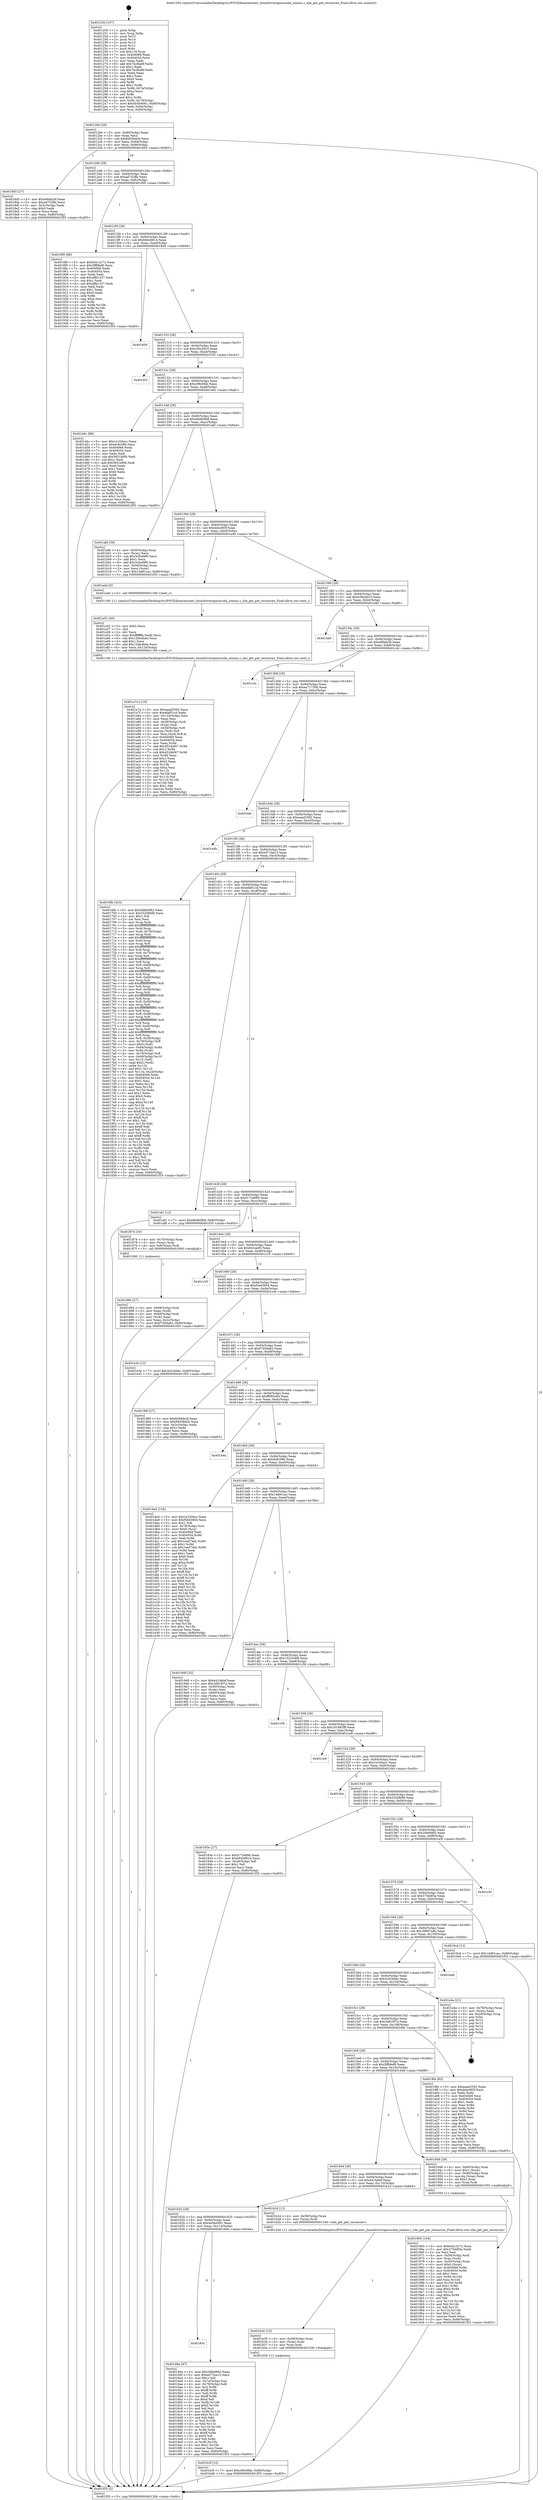 digraph "0x401250" {
  label = "0x401250 (/mnt/c/Users/mathe/Desktop/tcc/POCII/binaries/extr_linuxdriverspariscsba_iommu.c_sba_get_pat_resources_Final-ollvm.out::main(0))"
  labelloc = "t"
  node[shape=record]

  Entry [label="",width=0.3,height=0.3,shape=circle,fillcolor=black,style=filled]
  "0x4012bb" [label="{
     0x4012bb [29]\l
     | [instrs]\l
     &nbsp;&nbsp;0x4012bb \<+3\>: mov -0x80(%rbp),%eax\l
     &nbsp;&nbsp;0x4012be \<+2\>: mov %eax,%ecx\l
     &nbsp;&nbsp;0x4012c0 \<+6\>: sub $0x9d50bdc6,%ecx\l
     &nbsp;&nbsp;0x4012c6 \<+6\>: mov %eax,-0x94(%rbp)\l
     &nbsp;&nbsp;0x4012cc \<+6\>: mov %ecx,-0x98(%rbp)\l
     &nbsp;&nbsp;0x4012d2 \<+6\>: je 00000000004018d5 \<main+0x685\>\l
  }"]
  "0x4018d5" [label="{
     0x4018d5 [27]\l
     | [instrs]\l
     &nbsp;&nbsp;0x4018d5 \<+5\>: mov $0xe9fafa39,%eax\l
     &nbsp;&nbsp;0x4018da \<+5\>: mov $0xad752ffa,%ecx\l
     &nbsp;&nbsp;0x4018df \<+3\>: mov -0x2c(%rbp),%edx\l
     &nbsp;&nbsp;0x4018e2 \<+3\>: cmp $0x0,%edx\l
     &nbsp;&nbsp;0x4018e5 \<+3\>: cmove %ecx,%eax\l
     &nbsp;&nbsp;0x4018e8 \<+3\>: mov %eax,-0x80(%rbp)\l
     &nbsp;&nbsp;0x4018eb \<+5\>: jmp 0000000000401f55 \<main+0xd05\>\l
  }"]
  "0x4012d8" [label="{
     0x4012d8 [28]\l
     | [instrs]\l
     &nbsp;&nbsp;0x4012d8 \<+5\>: jmp 00000000004012dd \<main+0x8d\>\l
     &nbsp;&nbsp;0x4012dd \<+6\>: mov -0x94(%rbp),%eax\l
     &nbsp;&nbsp;0x4012e3 \<+5\>: sub $0xad752ffa,%eax\l
     &nbsp;&nbsp;0x4012e8 \<+6\>: mov %eax,-0x9c(%rbp)\l
     &nbsp;&nbsp;0x4012ee \<+6\>: je 00000000004018f0 \<main+0x6a0\>\l
  }"]
  Exit [label="",width=0.3,height=0.3,shape=circle,fillcolor=black,style=filled,peripheries=2]
  "0x4018f0" [label="{
     0x4018f0 [88]\l
     | [instrs]\l
     &nbsp;&nbsp;0x4018f0 \<+5\>: mov $0x6cb12c72,%eax\l
     &nbsp;&nbsp;0x4018f5 \<+5\>: mov $0x3ff88ef6,%ecx\l
     &nbsp;&nbsp;0x4018fa \<+7\>: mov 0x404068,%edx\l
     &nbsp;&nbsp;0x401901 \<+7\>: mov 0x404054,%esi\l
     &nbsp;&nbsp;0x401908 \<+2\>: mov %edx,%edi\l
     &nbsp;&nbsp;0x40190a \<+6\>: add $0x4ffd1337,%edi\l
     &nbsp;&nbsp;0x401910 \<+3\>: sub $0x1,%edi\l
     &nbsp;&nbsp;0x401913 \<+6\>: sub $0x4ffd1337,%edi\l
     &nbsp;&nbsp;0x401919 \<+3\>: imul %edi,%edx\l
     &nbsp;&nbsp;0x40191c \<+3\>: and $0x1,%edx\l
     &nbsp;&nbsp;0x40191f \<+3\>: cmp $0x0,%edx\l
     &nbsp;&nbsp;0x401922 \<+4\>: sete %r8b\l
     &nbsp;&nbsp;0x401926 \<+3\>: cmp $0xa,%esi\l
     &nbsp;&nbsp;0x401929 \<+4\>: setl %r9b\l
     &nbsp;&nbsp;0x40192d \<+3\>: mov %r8b,%r10b\l
     &nbsp;&nbsp;0x401930 \<+3\>: and %r9b,%r10b\l
     &nbsp;&nbsp;0x401933 \<+3\>: xor %r9b,%r8b\l
     &nbsp;&nbsp;0x401936 \<+3\>: or %r8b,%r10b\l
     &nbsp;&nbsp;0x401939 \<+4\>: test $0x1,%r10b\l
     &nbsp;&nbsp;0x40193d \<+3\>: cmovne %ecx,%eax\l
     &nbsp;&nbsp;0x401940 \<+3\>: mov %eax,-0x80(%rbp)\l
     &nbsp;&nbsp;0x401943 \<+5\>: jmp 0000000000401f55 \<main+0xd05\>\l
  }"]
  "0x4012f4" [label="{
     0x4012f4 [28]\l
     | [instrs]\l
     &nbsp;&nbsp;0x4012f4 \<+5\>: jmp 00000000004012f9 \<main+0xa9\>\l
     &nbsp;&nbsp;0x4012f9 \<+6\>: mov -0x94(%rbp),%eax\l
     &nbsp;&nbsp;0x4012ff \<+5\>: sub $0xb64c6814,%eax\l
     &nbsp;&nbsp;0x401304 \<+6\>: mov %eax,-0xa0(%rbp)\l
     &nbsp;&nbsp;0x40130a \<+6\>: je 0000000000401859 \<main+0x609\>\l
  }"]
  "0x401b3f" [label="{
     0x401b3f [12]\l
     | [instrs]\l
     &nbsp;&nbsp;0x401b3f \<+7\>: movl $0xc99c6fde,-0x80(%rbp)\l
     &nbsp;&nbsp;0x401b46 \<+5\>: jmp 0000000000401f55 \<main+0xd05\>\l
  }"]
  "0x401859" [label="{
     0x401859\l
  }", style=dashed]
  "0x401310" [label="{
     0x401310 [28]\l
     | [instrs]\l
     &nbsp;&nbsp;0x401310 \<+5\>: jmp 0000000000401315 \<main+0xc5\>\l
     &nbsp;&nbsp;0x401315 \<+6\>: mov -0x94(%rbp),%eax\l
     &nbsp;&nbsp;0x40131b \<+5\>: sub $0xc5bc20c3,%eax\l
     &nbsp;&nbsp;0x401320 \<+6\>: mov %eax,-0xa4(%rbp)\l
     &nbsp;&nbsp;0x401326 \<+6\>: je 0000000000401f33 \<main+0xce3\>\l
  }"]
  "0x401b30" [label="{
     0x401b30 [15]\l
     | [instrs]\l
     &nbsp;&nbsp;0x401b30 \<+4\>: mov -0x58(%rbp),%rax\l
     &nbsp;&nbsp;0x401b34 \<+3\>: mov (%rax),%rax\l
     &nbsp;&nbsp;0x401b37 \<+3\>: mov %rax,%rdi\l
     &nbsp;&nbsp;0x401b3a \<+5\>: call 0000000000401030 \<free@plt\>\l
     | [calls]\l
     &nbsp;&nbsp;0x401030 \{1\} (unknown)\l
  }"]
  "0x401f33" [label="{
     0x401f33\l
  }", style=dashed]
  "0x40132c" [label="{
     0x40132c [28]\l
     | [instrs]\l
     &nbsp;&nbsp;0x40132c \<+5\>: jmp 0000000000401331 \<main+0xe1\>\l
     &nbsp;&nbsp;0x401331 \<+6\>: mov -0x94(%rbp),%eax\l
     &nbsp;&nbsp;0x401337 \<+5\>: sub $0xc99c6fde,%eax\l
     &nbsp;&nbsp;0x40133c \<+6\>: mov %eax,-0xa8(%rbp)\l
     &nbsp;&nbsp;0x401342 \<+6\>: je 0000000000401d4c \<main+0xafc\>\l
  }"]
  "0x401a7a" [label="{
     0x401a7a [119]\l
     | [instrs]\l
     &nbsp;&nbsp;0x401a7a \<+5\>: mov $0xeaad2592,%ecx\l
     &nbsp;&nbsp;0x401a7f \<+5\>: mov $0xefaf51cd,%edx\l
     &nbsp;&nbsp;0x401a84 \<+6\>: mov -0x124(%rbp),%esi\l
     &nbsp;&nbsp;0x401a8a \<+3\>: imul %eax,%esi\l
     &nbsp;&nbsp;0x401a8d \<+4\>: mov -0x58(%rbp),%rdi\l
     &nbsp;&nbsp;0x401a91 \<+3\>: mov (%rdi),%rdi\l
     &nbsp;&nbsp;0x401a94 \<+4\>: mov -0x50(%rbp),%r8\l
     &nbsp;&nbsp;0x401a98 \<+3\>: movslq (%r8),%r8\l
     &nbsp;&nbsp;0x401a9b \<+4\>: mov %esi,(%rdi,%r8,4)\l
     &nbsp;&nbsp;0x401a9f \<+7\>: mov 0x404068,%eax\l
     &nbsp;&nbsp;0x401aa6 \<+7\>: mov 0x404054,%esi\l
     &nbsp;&nbsp;0x401aad \<+3\>: mov %eax,%r9d\l
     &nbsp;&nbsp;0x401ab0 \<+7\>: add $0x4524bf47,%r9d\l
     &nbsp;&nbsp;0x401ab7 \<+4\>: sub $0x1,%r9d\l
     &nbsp;&nbsp;0x401abb \<+7\>: sub $0x4524bf47,%r9d\l
     &nbsp;&nbsp;0x401ac2 \<+4\>: imul %r9d,%eax\l
     &nbsp;&nbsp;0x401ac6 \<+3\>: and $0x1,%eax\l
     &nbsp;&nbsp;0x401ac9 \<+3\>: cmp $0x0,%eax\l
     &nbsp;&nbsp;0x401acc \<+4\>: sete %r10b\l
     &nbsp;&nbsp;0x401ad0 \<+3\>: cmp $0xa,%esi\l
     &nbsp;&nbsp;0x401ad3 \<+4\>: setl %r11b\l
     &nbsp;&nbsp;0x401ad7 \<+3\>: mov %r10b,%bl\l
     &nbsp;&nbsp;0x401ada \<+3\>: and %r11b,%bl\l
     &nbsp;&nbsp;0x401add \<+3\>: xor %r11b,%r10b\l
     &nbsp;&nbsp;0x401ae0 \<+3\>: or %r10b,%bl\l
     &nbsp;&nbsp;0x401ae3 \<+3\>: test $0x1,%bl\l
     &nbsp;&nbsp;0x401ae6 \<+3\>: cmovne %edx,%ecx\l
     &nbsp;&nbsp;0x401ae9 \<+3\>: mov %ecx,-0x80(%rbp)\l
     &nbsp;&nbsp;0x401aec \<+5\>: jmp 0000000000401f55 \<main+0xd05\>\l
  }"]
  "0x401d4c" [label="{
     0x401d4c [88]\l
     | [instrs]\l
     &nbsp;&nbsp;0x401d4c \<+5\>: mov $0x1e1b5ecc,%eax\l
     &nbsp;&nbsp;0x401d51 \<+5\>: mov $0xdc8c08b,%ecx\l
     &nbsp;&nbsp;0x401d56 \<+7\>: mov 0x404068,%edx\l
     &nbsp;&nbsp;0x401d5d \<+7\>: mov 0x404054,%esi\l
     &nbsp;&nbsp;0x401d64 \<+2\>: mov %edx,%edi\l
     &nbsp;&nbsp;0x401d66 \<+6\>: sub $0x5651bf06,%edi\l
     &nbsp;&nbsp;0x401d6c \<+3\>: sub $0x1,%edi\l
     &nbsp;&nbsp;0x401d6f \<+6\>: add $0x5651bf06,%edi\l
     &nbsp;&nbsp;0x401d75 \<+3\>: imul %edi,%edx\l
     &nbsp;&nbsp;0x401d78 \<+3\>: and $0x1,%edx\l
     &nbsp;&nbsp;0x401d7b \<+3\>: cmp $0x0,%edx\l
     &nbsp;&nbsp;0x401d7e \<+4\>: sete %r8b\l
     &nbsp;&nbsp;0x401d82 \<+3\>: cmp $0xa,%esi\l
     &nbsp;&nbsp;0x401d85 \<+4\>: setl %r9b\l
     &nbsp;&nbsp;0x401d89 \<+3\>: mov %r8b,%r10b\l
     &nbsp;&nbsp;0x401d8c \<+3\>: and %r9b,%r10b\l
     &nbsp;&nbsp;0x401d8f \<+3\>: xor %r9b,%r8b\l
     &nbsp;&nbsp;0x401d92 \<+3\>: or %r8b,%r10b\l
     &nbsp;&nbsp;0x401d95 \<+4\>: test $0x1,%r10b\l
     &nbsp;&nbsp;0x401d99 \<+3\>: cmovne %ecx,%eax\l
     &nbsp;&nbsp;0x401d9c \<+3\>: mov %eax,-0x80(%rbp)\l
     &nbsp;&nbsp;0x401d9f \<+5\>: jmp 0000000000401f55 \<main+0xd05\>\l
  }"]
  "0x401348" [label="{
     0x401348 [28]\l
     | [instrs]\l
     &nbsp;&nbsp;0x401348 \<+5\>: jmp 000000000040134d \<main+0xfd\>\l
     &nbsp;&nbsp;0x40134d \<+6\>: mov -0x94(%rbp),%eax\l
     &nbsp;&nbsp;0x401353 \<+5\>: sub $0xdbd60fb8,%eax\l
     &nbsp;&nbsp;0x401358 \<+6\>: mov %eax,-0xac(%rbp)\l
     &nbsp;&nbsp;0x40135e \<+6\>: je 0000000000401afd \<main+0x8ad\>\l
  }"]
  "0x401a52" [label="{
     0x401a52 [40]\l
     | [instrs]\l
     &nbsp;&nbsp;0x401a52 \<+5\>: mov $0x2,%ecx\l
     &nbsp;&nbsp;0x401a57 \<+1\>: cltd\l
     &nbsp;&nbsp;0x401a58 \<+2\>: idiv %ecx\l
     &nbsp;&nbsp;0x401a5a \<+6\>: imul $0xfffffffe,%edx,%ecx\l
     &nbsp;&nbsp;0x401a60 \<+6\>: sub $0x12bb4bde,%ecx\l
     &nbsp;&nbsp;0x401a66 \<+3\>: add $0x1,%ecx\l
     &nbsp;&nbsp;0x401a69 \<+6\>: add $0x12bb4bde,%ecx\l
     &nbsp;&nbsp;0x401a6f \<+6\>: mov %ecx,-0x124(%rbp)\l
     &nbsp;&nbsp;0x401a75 \<+5\>: call 0000000000401160 \<next_i\>\l
     | [calls]\l
     &nbsp;&nbsp;0x401160 \{1\} (/mnt/c/Users/mathe/Desktop/tcc/POCII/binaries/extr_linuxdriverspariscsba_iommu.c_sba_get_pat_resources_Final-ollvm.out::next_i)\l
  }"]
  "0x401afd" [label="{
     0x401afd [39]\l
     | [instrs]\l
     &nbsp;&nbsp;0x401afd \<+4\>: mov -0x50(%rbp),%rax\l
     &nbsp;&nbsp;0x401b01 \<+2\>: mov (%rax),%ecx\l
     &nbsp;&nbsp;0x401b03 \<+6\>: sub $0x3c9cd9f0,%ecx\l
     &nbsp;&nbsp;0x401b09 \<+3\>: add $0x1,%ecx\l
     &nbsp;&nbsp;0x401b0c \<+6\>: add $0x3c9cd9f0,%ecx\l
     &nbsp;&nbsp;0x401b12 \<+4\>: mov -0x50(%rbp),%rax\l
     &nbsp;&nbsp;0x401b16 \<+2\>: mov %ecx,(%rax)\l
     &nbsp;&nbsp;0x401b18 \<+7\>: movl $0x14d91cac,-0x80(%rbp)\l
     &nbsp;&nbsp;0x401b1f \<+5\>: jmp 0000000000401f55 \<main+0xd05\>\l
  }"]
  "0x401364" [label="{
     0x401364 [28]\l
     | [instrs]\l
     &nbsp;&nbsp;0x401364 \<+5\>: jmp 0000000000401369 \<main+0x119\>\l
     &nbsp;&nbsp;0x401369 \<+6\>: mov -0x94(%rbp),%eax\l
     &nbsp;&nbsp;0x40136f \<+5\>: sub $0xdd4c9f3f,%eax\l
     &nbsp;&nbsp;0x401374 \<+6\>: mov %eax,-0xb0(%rbp)\l
     &nbsp;&nbsp;0x40137a \<+6\>: je 0000000000401a4d \<main+0x7fd\>\l
  }"]
  "0x401965" [label="{
     0x401965 [104]\l
     | [instrs]\l
     &nbsp;&nbsp;0x401965 \<+5\>: mov $0x6cb12c72,%ecx\l
     &nbsp;&nbsp;0x40196a \<+5\>: mov $0x375bdf3a,%edx\l
     &nbsp;&nbsp;0x40196f \<+2\>: xor %esi,%esi\l
     &nbsp;&nbsp;0x401971 \<+4\>: mov -0x58(%rbp),%rdi\l
     &nbsp;&nbsp;0x401975 \<+3\>: mov %rax,(%rdi)\l
     &nbsp;&nbsp;0x401978 \<+4\>: mov -0x50(%rbp),%rax\l
     &nbsp;&nbsp;0x40197c \<+6\>: movl $0x0,(%rax)\l
     &nbsp;&nbsp;0x401982 \<+8\>: mov 0x404068,%r8d\l
     &nbsp;&nbsp;0x40198a \<+8\>: mov 0x404054,%r9d\l
     &nbsp;&nbsp;0x401992 \<+3\>: sub $0x1,%esi\l
     &nbsp;&nbsp;0x401995 \<+3\>: mov %r8d,%r10d\l
     &nbsp;&nbsp;0x401998 \<+3\>: add %esi,%r10d\l
     &nbsp;&nbsp;0x40199b \<+4\>: imul %r10d,%r8d\l
     &nbsp;&nbsp;0x40199f \<+4\>: and $0x1,%r8d\l
     &nbsp;&nbsp;0x4019a3 \<+4\>: cmp $0x0,%r8d\l
     &nbsp;&nbsp;0x4019a7 \<+4\>: sete %r11b\l
     &nbsp;&nbsp;0x4019ab \<+4\>: cmp $0xa,%r9d\l
     &nbsp;&nbsp;0x4019af \<+3\>: setl %bl\l
     &nbsp;&nbsp;0x4019b2 \<+3\>: mov %r11b,%r14b\l
     &nbsp;&nbsp;0x4019b5 \<+3\>: and %bl,%r14b\l
     &nbsp;&nbsp;0x4019b8 \<+3\>: xor %bl,%r11b\l
     &nbsp;&nbsp;0x4019bb \<+3\>: or %r11b,%r14b\l
     &nbsp;&nbsp;0x4019be \<+4\>: test $0x1,%r14b\l
     &nbsp;&nbsp;0x4019c2 \<+3\>: cmovne %edx,%ecx\l
     &nbsp;&nbsp;0x4019c5 \<+3\>: mov %ecx,-0x80(%rbp)\l
     &nbsp;&nbsp;0x4019c8 \<+5\>: jmp 0000000000401f55 \<main+0xd05\>\l
  }"]
  "0x401a4d" [label="{
     0x401a4d [5]\l
     | [instrs]\l
     &nbsp;&nbsp;0x401a4d \<+5\>: call 0000000000401160 \<next_i\>\l
     | [calls]\l
     &nbsp;&nbsp;0x401160 \{1\} (/mnt/c/Users/mathe/Desktop/tcc/POCII/binaries/extr_linuxdriverspariscsba_iommu.c_sba_get_pat_resources_Final-ollvm.out::next_i)\l
  }"]
  "0x401380" [label="{
     0x401380 [28]\l
     | [instrs]\l
     &nbsp;&nbsp;0x401380 \<+5\>: jmp 0000000000401385 \<main+0x135\>\l
     &nbsp;&nbsp;0x401385 \<+6\>: mov -0x94(%rbp),%eax\l
     &nbsp;&nbsp;0x40138b \<+5\>: sub $0xe382eb10,%eax\l
     &nbsp;&nbsp;0x401390 \<+6\>: mov %eax,-0xb4(%rbp)\l
     &nbsp;&nbsp;0x401396 \<+6\>: je 0000000000401d40 \<main+0xaf0\>\l
  }"]
  "0x401884" [label="{
     0x401884 [27]\l
     | [instrs]\l
     &nbsp;&nbsp;0x401884 \<+4\>: mov -0x68(%rbp),%rdi\l
     &nbsp;&nbsp;0x401888 \<+2\>: mov %eax,(%rdi)\l
     &nbsp;&nbsp;0x40188a \<+4\>: mov -0x68(%rbp),%rdi\l
     &nbsp;&nbsp;0x40188e \<+2\>: mov (%rdi),%eax\l
     &nbsp;&nbsp;0x401890 \<+3\>: mov %eax,-0x2c(%rbp)\l
     &nbsp;&nbsp;0x401893 \<+7\>: movl $0xf7d5da62,-0x80(%rbp)\l
     &nbsp;&nbsp;0x40189a \<+5\>: jmp 0000000000401f55 \<main+0xd05\>\l
  }"]
  "0x401d40" [label="{
     0x401d40\l
  }", style=dashed]
  "0x40139c" [label="{
     0x40139c [28]\l
     | [instrs]\l
     &nbsp;&nbsp;0x40139c \<+5\>: jmp 00000000004013a1 \<main+0x151\>\l
     &nbsp;&nbsp;0x4013a1 \<+6\>: mov -0x94(%rbp),%eax\l
     &nbsp;&nbsp;0x4013a7 \<+5\>: sub $0xe9fafa39,%eax\l
     &nbsp;&nbsp;0x4013ac \<+6\>: mov %eax,-0xb8(%rbp)\l
     &nbsp;&nbsp;0x4013b2 \<+6\>: je 0000000000401c4c \<main+0x9fc\>\l
  }"]
  "0x401250" [label="{
     0x401250 [107]\l
     | [instrs]\l
     &nbsp;&nbsp;0x401250 \<+1\>: push %rbp\l
     &nbsp;&nbsp;0x401251 \<+3\>: mov %rsp,%rbp\l
     &nbsp;&nbsp;0x401254 \<+2\>: push %r15\l
     &nbsp;&nbsp;0x401256 \<+2\>: push %r14\l
     &nbsp;&nbsp;0x401258 \<+2\>: push %r13\l
     &nbsp;&nbsp;0x40125a \<+2\>: push %r12\l
     &nbsp;&nbsp;0x40125c \<+1\>: push %rbx\l
     &nbsp;&nbsp;0x40125d \<+7\>: sub $0x118,%rsp\l
     &nbsp;&nbsp;0x401264 \<+7\>: mov 0x404068,%eax\l
     &nbsp;&nbsp;0x40126b \<+7\>: mov 0x404054,%ecx\l
     &nbsp;&nbsp;0x401272 \<+2\>: mov %eax,%edx\l
     &nbsp;&nbsp;0x401274 \<+6\>: add $0x7bcfba8f,%edx\l
     &nbsp;&nbsp;0x40127a \<+3\>: sub $0x1,%edx\l
     &nbsp;&nbsp;0x40127d \<+6\>: sub $0x7bcfba8f,%edx\l
     &nbsp;&nbsp;0x401283 \<+3\>: imul %edx,%eax\l
     &nbsp;&nbsp;0x401286 \<+3\>: and $0x1,%eax\l
     &nbsp;&nbsp;0x401289 \<+3\>: cmp $0x0,%eax\l
     &nbsp;&nbsp;0x40128c \<+4\>: sete %r8b\l
     &nbsp;&nbsp;0x401290 \<+4\>: and $0x1,%r8b\l
     &nbsp;&nbsp;0x401294 \<+4\>: mov %r8b,-0x7a(%rbp)\l
     &nbsp;&nbsp;0x401298 \<+3\>: cmp $0xa,%ecx\l
     &nbsp;&nbsp;0x40129b \<+4\>: setl %r8b\l
     &nbsp;&nbsp;0x40129f \<+4\>: and $0x1,%r8b\l
     &nbsp;&nbsp;0x4012a3 \<+4\>: mov %r8b,-0x79(%rbp)\l
     &nbsp;&nbsp;0x4012a7 \<+7\>: movl $0x4b5b0091,-0x80(%rbp)\l
     &nbsp;&nbsp;0x4012ae \<+6\>: mov %edi,-0x84(%rbp)\l
     &nbsp;&nbsp;0x4012b4 \<+7\>: mov %rsi,-0x90(%rbp)\l
  }"]
  "0x401c4c" [label="{
     0x401c4c\l
  }", style=dashed]
  "0x4013b8" [label="{
     0x4013b8 [28]\l
     | [instrs]\l
     &nbsp;&nbsp;0x4013b8 \<+5\>: jmp 00000000004013bd \<main+0x16d\>\l
     &nbsp;&nbsp;0x4013bd \<+6\>: mov -0x94(%rbp),%eax\l
     &nbsp;&nbsp;0x4013c3 \<+5\>: sub $0xea71730b,%eax\l
     &nbsp;&nbsp;0x4013c8 \<+6\>: mov %eax,-0xbc(%rbp)\l
     &nbsp;&nbsp;0x4013ce \<+6\>: je 0000000000401bfe \<main+0x9ae\>\l
  }"]
  "0x401f55" [label="{
     0x401f55 [5]\l
     | [instrs]\l
     &nbsp;&nbsp;0x401f55 \<+5\>: jmp 00000000004012bb \<main+0x6b\>\l
  }"]
  "0x401bfe" [label="{
     0x401bfe\l
  }", style=dashed]
  "0x4013d4" [label="{
     0x4013d4 [28]\l
     | [instrs]\l
     &nbsp;&nbsp;0x4013d4 \<+5\>: jmp 00000000004013d9 \<main+0x189\>\l
     &nbsp;&nbsp;0x4013d9 \<+6\>: mov -0x94(%rbp),%eax\l
     &nbsp;&nbsp;0x4013df \<+5\>: sub $0xeaad2592,%eax\l
     &nbsp;&nbsp;0x4013e4 \<+6\>: mov %eax,-0xc0(%rbp)\l
     &nbsp;&nbsp;0x4013ea \<+6\>: je 0000000000401edb \<main+0xc8b\>\l
  }"]
  "0x40163c" [label="{
     0x40163c\l
  }", style=dashed]
  "0x401edb" [label="{
     0x401edb\l
  }", style=dashed]
  "0x4013f0" [label="{
     0x4013f0 [28]\l
     | [instrs]\l
     &nbsp;&nbsp;0x4013f0 \<+5\>: jmp 00000000004013f5 \<main+0x1a5\>\l
     &nbsp;&nbsp;0x4013f5 \<+6\>: mov -0x94(%rbp),%eax\l
     &nbsp;&nbsp;0x4013fb \<+5\>: sub $0xed71ba15,%eax\l
     &nbsp;&nbsp;0x401400 \<+6\>: mov %eax,-0xc4(%rbp)\l
     &nbsp;&nbsp;0x401406 \<+6\>: je 00000000004016fb \<main+0x4ab\>\l
  }"]
  "0x40169a" [label="{
     0x40169a [97]\l
     | [instrs]\l
     &nbsp;&nbsp;0x40169a \<+5\>: mov $0x2fd6d982,%eax\l
     &nbsp;&nbsp;0x40169f \<+5\>: mov $0xed71ba15,%ecx\l
     &nbsp;&nbsp;0x4016a4 \<+2\>: mov $0x1,%dl\l
     &nbsp;&nbsp;0x4016a6 \<+4\>: mov -0x7a(%rbp),%sil\l
     &nbsp;&nbsp;0x4016aa \<+4\>: mov -0x79(%rbp),%dil\l
     &nbsp;&nbsp;0x4016ae \<+3\>: mov %sil,%r8b\l
     &nbsp;&nbsp;0x4016b1 \<+4\>: xor $0xff,%r8b\l
     &nbsp;&nbsp;0x4016b5 \<+3\>: mov %dil,%r9b\l
     &nbsp;&nbsp;0x4016b8 \<+4\>: xor $0xff,%r9b\l
     &nbsp;&nbsp;0x4016bc \<+3\>: xor $0x0,%dl\l
     &nbsp;&nbsp;0x4016bf \<+3\>: mov %r8b,%r10b\l
     &nbsp;&nbsp;0x4016c2 \<+4\>: and $0x0,%r10b\l
     &nbsp;&nbsp;0x4016c6 \<+3\>: and %dl,%sil\l
     &nbsp;&nbsp;0x4016c9 \<+3\>: mov %r9b,%r11b\l
     &nbsp;&nbsp;0x4016cc \<+4\>: and $0x0,%r11b\l
     &nbsp;&nbsp;0x4016d0 \<+3\>: and %dl,%dil\l
     &nbsp;&nbsp;0x4016d3 \<+3\>: or %sil,%r10b\l
     &nbsp;&nbsp;0x4016d6 \<+3\>: or %dil,%r11b\l
     &nbsp;&nbsp;0x4016d9 \<+3\>: xor %r11b,%r10b\l
     &nbsp;&nbsp;0x4016dc \<+3\>: or %r9b,%r8b\l
     &nbsp;&nbsp;0x4016df \<+4\>: xor $0xff,%r8b\l
     &nbsp;&nbsp;0x4016e3 \<+3\>: or $0x0,%dl\l
     &nbsp;&nbsp;0x4016e6 \<+3\>: and %dl,%r8b\l
     &nbsp;&nbsp;0x4016e9 \<+3\>: or %r8b,%r10b\l
     &nbsp;&nbsp;0x4016ec \<+4\>: test $0x1,%r10b\l
     &nbsp;&nbsp;0x4016f0 \<+3\>: cmovne %ecx,%eax\l
     &nbsp;&nbsp;0x4016f3 \<+3\>: mov %eax,-0x80(%rbp)\l
     &nbsp;&nbsp;0x4016f6 \<+5\>: jmp 0000000000401f55 \<main+0xd05\>\l
  }"]
  "0x4016fb" [label="{
     0x4016fb [323]\l
     | [instrs]\l
     &nbsp;&nbsp;0x4016fb \<+5\>: mov $0x2fd6d982,%eax\l
     &nbsp;&nbsp;0x401700 \<+5\>: mov $0x252080fd,%ecx\l
     &nbsp;&nbsp;0x401705 \<+2\>: mov $0x1,%dl\l
     &nbsp;&nbsp;0x401707 \<+2\>: xor %esi,%esi\l
     &nbsp;&nbsp;0x401709 \<+3\>: mov %rsp,%rdi\l
     &nbsp;&nbsp;0x40170c \<+4\>: add $0xfffffffffffffff0,%rdi\l
     &nbsp;&nbsp;0x401710 \<+3\>: mov %rdi,%rsp\l
     &nbsp;&nbsp;0x401713 \<+4\>: mov %rdi,-0x78(%rbp)\l
     &nbsp;&nbsp;0x401717 \<+3\>: mov %rsp,%rdi\l
     &nbsp;&nbsp;0x40171a \<+4\>: add $0xfffffffffffffff0,%rdi\l
     &nbsp;&nbsp;0x40171e \<+3\>: mov %rdi,%rsp\l
     &nbsp;&nbsp;0x401721 \<+3\>: mov %rsp,%r8\l
     &nbsp;&nbsp;0x401724 \<+4\>: add $0xfffffffffffffff0,%r8\l
     &nbsp;&nbsp;0x401728 \<+3\>: mov %r8,%rsp\l
     &nbsp;&nbsp;0x40172b \<+4\>: mov %r8,-0x70(%rbp)\l
     &nbsp;&nbsp;0x40172f \<+3\>: mov %rsp,%r8\l
     &nbsp;&nbsp;0x401732 \<+4\>: add $0xfffffffffffffff0,%r8\l
     &nbsp;&nbsp;0x401736 \<+3\>: mov %r8,%rsp\l
     &nbsp;&nbsp;0x401739 \<+4\>: mov %r8,-0x68(%rbp)\l
     &nbsp;&nbsp;0x40173d \<+3\>: mov %rsp,%r8\l
     &nbsp;&nbsp;0x401740 \<+4\>: add $0xfffffffffffffff0,%r8\l
     &nbsp;&nbsp;0x401744 \<+3\>: mov %r8,%rsp\l
     &nbsp;&nbsp;0x401747 \<+4\>: mov %r8,-0x60(%rbp)\l
     &nbsp;&nbsp;0x40174b \<+3\>: mov %rsp,%r8\l
     &nbsp;&nbsp;0x40174e \<+4\>: add $0xfffffffffffffff0,%r8\l
     &nbsp;&nbsp;0x401752 \<+3\>: mov %r8,%rsp\l
     &nbsp;&nbsp;0x401755 \<+4\>: mov %r8,-0x58(%rbp)\l
     &nbsp;&nbsp;0x401759 \<+3\>: mov %rsp,%r8\l
     &nbsp;&nbsp;0x40175c \<+4\>: add $0xfffffffffffffff0,%r8\l
     &nbsp;&nbsp;0x401760 \<+3\>: mov %r8,%rsp\l
     &nbsp;&nbsp;0x401763 \<+4\>: mov %r8,-0x50(%rbp)\l
     &nbsp;&nbsp;0x401767 \<+3\>: mov %rsp,%r8\l
     &nbsp;&nbsp;0x40176a \<+4\>: add $0xfffffffffffffff0,%r8\l
     &nbsp;&nbsp;0x40176e \<+3\>: mov %r8,%rsp\l
     &nbsp;&nbsp;0x401771 \<+4\>: mov %r8,-0x48(%rbp)\l
     &nbsp;&nbsp;0x401775 \<+3\>: mov %rsp,%r8\l
     &nbsp;&nbsp;0x401778 \<+4\>: add $0xfffffffffffffff0,%r8\l
     &nbsp;&nbsp;0x40177c \<+3\>: mov %r8,%rsp\l
     &nbsp;&nbsp;0x40177f \<+4\>: mov %r8,-0x40(%rbp)\l
     &nbsp;&nbsp;0x401783 \<+3\>: mov %rsp,%r8\l
     &nbsp;&nbsp;0x401786 \<+4\>: add $0xfffffffffffffff0,%r8\l
     &nbsp;&nbsp;0x40178a \<+3\>: mov %r8,%rsp\l
     &nbsp;&nbsp;0x40178d \<+4\>: mov %r8,-0x38(%rbp)\l
     &nbsp;&nbsp;0x401791 \<+4\>: mov -0x78(%rbp),%r8\l
     &nbsp;&nbsp;0x401795 \<+7\>: movl $0x0,(%r8)\l
     &nbsp;&nbsp;0x40179c \<+7\>: mov -0x84(%rbp),%r9d\l
     &nbsp;&nbsp;0x4017a3 \<+3\>: mov %r9d,(%rdi)\l
     &nbsp;&nbsp;0x4017a6 \<+4\>: mov -0x70(%rbp),%r8\l
     &nbsp;&nbsp;0x4017aa \<+7\>: mov -0x90(%rbp),%r10\l
     &nbsp;&nbsp;0x4017b1 \<+3\>: mov %r10,(%r8)\l
     &nbsp;&nbsp;0x4017b4 \<+3\>: cmpl $0x2,(%rdi)\l
     &nbsp;&nbsp;0x4017b7 \<+4\>: setne %r11b\l
     &nbsp;&nbsp;0x4017bb \<+4\>: and $0x1,%r11b\l
     &nbsp;&nbsp;0x4017bf \<+4\>: mov %r11b,-0x2d(%rbp)\l
     &nbsp;&nbsp;0x4017c3 \<+7\>: mov 0x404068,%ebx\l
     &nbsp;&nbsp;0x4017ca \<+8\>: mov 0x404054,%r14d\l
     &nbsp;&nbsp;0x4017d2 \<+3\>: sub $0x1,%esi\l
     &nbsp;&nbsp;0x4017d5 \<+3\>: mov %ebx,%r15d\l
     &nbsp;&nbsp;0x4017d8 \<+3\>: add %esi,%r15d\l
     &nbsp;&nbsp;0x4017db \<+4\>: imul %r15d,%ebx\l
     &nbsp;&nbsp;0x4017df \<+3\>: and $0x1,%ebx\l
     &nbsp;&nbsp;0x4017e2 \<+3\>: cmp $0x0,%ebx\l
     &nbsp;&nbsp;0x4017e5 \<+4\>: sete %r11b\l
     &nbsp;&nbsp;0x4017e9 \<+4\>: cmp $0xa,%r14d\l
     &nbsp;&nbsp;0x4017ed \<+4\>: setl %r12b\l
     &nbsp;&nbsp;0x4017f1 \<+3\>: mov %r11b,%r13b\l
     &nbsp;&nbsp;0x4017f4 \<+4\>: xor $0xff,%r13b\l
     &nbsp;&nbsp;0x4017f8 \<+3\>: mov %r12b,%sil\l
     &nbsp;&nbsp;0x4017fb \<+4\>: xor $0xff,%sil\l
     &nbsp;&nbsp;0x4017ff \<+3\>: xor $0x1,%dl\l
     &nbsp;&nbsp;0x401802 \<+3\>: mov %r13b,%dil\l
     &nbsp;&nbsp;0x401805 \<+4\>: and $0xff,%dil\l
     &nbsp;&nbsp;0x401809 \<+3\>: and %dl,%r11b\l
     &nbsp;&nbsp;0x40180c \<+3\>: mov %sil,%r8b\l
     &nbsp;&nbsp;0x40180f \<+4\>: and $0xff,%r8b\l
     &nbsp;&nbsp;0x401813 \<+3\>: and %dl,%r12b\l
     &nbsp;&nbsp;0x401816 \<+3\>: or %r11b,%dil\l
     &nbsp;&nbsp;0x401819 \<+3\>: or %r12b,%r8b\l
     &nbsp;&nbsp;0x40181c \<+3\>: xor %r8b,%dil\l
     &nbsp;&nbsp;0x40181f \<+3\>: or %sil,%r13b\l
     &nbsp;&nbsp;0x401822 \<+4\>: xor $0xff,%r13b\l
     &nbsp;&nbsp;0x401826 \<+3\>: or $0x1,%dl\l
     &nbsp;&nbsp;0x401829 \<+3\>: and %dl,%r13b\l
     &nbsp;&nbsp;0x40182c \<+3\>: or %r13b,%dil\l
     &nbsp;&nbsp;0x40182f \<+4\>: test $0x1,%dil\l
     &nbsp;&nbsp;0x401833 \<+3\>: cmovne %ecx,%eax\l
     &nbsp;&nbsp;0x401836 \<+3\>: mov %eax,-0x80(%rbp)\l
     &nbsp;&nbsp;0x401839 \<+5\>: jmp 0000000000401f55 \<main+0xd05\>\l
  }"]
  "0x40140c" [label="{
     0x40140c [28]\l
     | [instrs]\l
     &nbsp;&nbsp;0x40140c \<+5\>: jmp 0000000000401411 \<main+0x1c1\>\l
     &nbsp;&nbsp;0x401411 \<+6\>: mov -0x94(%rbp),%eax\l
     &nbsp;&nbsp;0x401417 \<+5\>: sub $0xefaf51cd,%eax\l
     &nbsp;&nbsp;0x40141c \<+6\>: mov %eax,-0xc8(%rbp)\l
     &nbsp;&nbsp;0x401422 \<+6\>: je 0000000000401af1 \<main+0x8a1\>\l
  }"]
  "0x401620" [label="{
     0x401620 [28]\l
     | [instrs]\l
     &nbsp;&nbsp;0x401620 \<+5\>: jmp 0000000000401625 \<main+0x3d5\>\l
     &nbsp;&nbsp;0x401625 \<+6\>: mov -0x94(%rbp),%eax\l
     &nbsp;&nbsp;0x40162b \<+5\>: sub $0x4b5b0091,%eax\l
     &nbsp;&nbsp;0x401630 \<+6\>: mov %eax,-0x114(%rbp)\l
     &nbsp;&nbsp;0x401636 \<+6\>: je 000000000040169a \<main+0x44a\>\l
  }"]
  "0x401af1" [label="{
     0x401af1 [12]\l
     | [instrs]\l
     &nbsp;&nbsp;0x401af1 \<+7\>: movl $0xdbd60fb8,-0x80(%rbp)\l
     &nbsp;&nbsp;0x401af8 \<+5\>: jmp 0000000000401f55 \<main+0xd05\>\l
  }"]
  "0x401428" [label="{
     0x401428 [28]\l
     | [instrs]\l
     &nbsp;&nbsp;0x401428 \<+5\>: jmp 000000000040142d \<main+0x1dd\>\l
     &nbsp;&nbsp;0x40142d \<+6\>: mov -0x94(%rbp),%eax\l
     &nbsp;&nbsp;0x401433 \<+5\>: sub $0xf172e890,%eax\l
     &nbsp;&nbsp;0x401438 \<+6\>: mov %eax,-0xcc(%rbp)\l
     &nbsp;&nbsp;0x40143e \<+6\>: je 0000000000401874 \<main+0x624\>\l
  }"]
  "0x401b24" [label="{
     0x401b24 [12]\l
     | [instrs]\l
     &nbsp;&nbsp;0x401b24 \<+4\>: mov -0x58(%rbp),%rax\l
     &nbsp;&nbsp;0x401b28 \<+3\>: mov (%rax),%rdi\l
     &nbsp;&nbsp;0x401b2b \<+5\>: call 0000000000401240 \<sba_get_pat_resources\>\l
     | [calls]\l
     &nbsp;&nbsp;0x401240 \{1\} (/mnt/c/Users/mathe/Desktop/tcc/POCII/binaries/extr_linuxdriverspariscsba_iommu.c_sba_get_pat_resources_Final-ollvm.out::sba_get_pat_resources)\l
  }"]
  "0x401874" [label="{
     0x401874 [16]\l
     | [instrs]\l
     &nbsp;&nbsp;0x401874 \<+4\>: mov -0x70(%rbp),%rax\l
     &nbsp;&nbsp;0x401878 \<+3\>: mov (%rax),%rax\l
     &nbsp;&nbsp;0x40187b \<+4\>: mov 0x8(%rax),%rdi\l
     &nbsp;&nbsp;0x40187f \<+5\>: call 0000000000401060 \<atoi@plt\>\l
     | [calls]\l
     &nbsp;&nbsp;0x401060 \{1\} (unknown)\l
  }"]
  "0x401444" [label="{
     0x401444 [28]\l
     | [instrs]\l
     &nbsp;&nbsp;0x401444 \<+5\>: jmp 0000000000401449 \<main+0x1f9\>\l
     &nbsp;&nbsp;0x401449 \<+6\>: mov -0x94(%rbp),%eax\l
     &nbsp;&nbsp;0x40144f \<+5\>: sub $0xf43cadf3,%eax\l
     &nbsp;&nbsp;0x401454 \<+6\>: mov %eax,-0xd0(%rbp)\l
     &nbsp;&nbsp;0x40145a \<+6\>: je 0000000000401c25 \<main+0x9d5\>\l
  }"]
  "0x401604" [label="{
     0x401604 [28]\l
     | [instrs]\l
     &nbsp;&nbsp;0x401604 \<+5\>: jmp 0000000000401609 \<main+0x3b9\>\l
     &nbsp;&nbsp;0x401609 \<+6\>: mov -0x94(%rbp),%eax\l
     &nbsp;&nbsp;0x40160f \<+5\>: sub $0x441fa6ef,%eax\l
     &nbsp;&nbsp;0x401614 \<+6\>: mov %eax,-0x110(%rbp)\l
     &nbsp;&nbsp;0x40161a \<+6\>: je 0000000000401b24 \<main+0x8d4\>\l
  }"]
  "0x401c25" [label="{
     0x401c25\l
  }", style=dashed]
  "0x401460" [label="{
     0x401460 [28]\l
     | [instrs]\l
     &nbsp;&nbsp;0x401460 \<+5\>: jmp 0000000000401465 \<main+0x215\>\l
     &nbsp;&nbsp;0x401465 \<+6\>: mov -0x94(%rbp),%eax\l
     &nbsp;&nbsp;0x40146b \<+5\>: sub $0xf5e63904,%eax\l
     &nbsp;&nbsp;0x401470 \<+6\>: mov %eax,-0xd4(%rbp)\l
     &nbsp;&nbsp;0x401476 \<+6\>: je 0000000000401e3e \<main+0xbee\>\l
  }"]
  "0x401948" [label="{
     0x401948 [29]\l
     | [instrs]\l
     &nbsp;&nbsp;0x401948 \<+4\>: mov -0x60(%rbp),%rax\l
     &nbsp;&nbsp;0x40194c \<+6\>: movl $0x1,(%rax)\l
     &nbsp;&nbsp;0x401952 \<+4\>: mov -0x60(%rbp),%rax\l
     &nbsp;&nbsp;0x401956 \<+3\>: movslq (%rax),%rax\l
     &nbsp;&nbsp;0x401959 \<+4\>: shl $0x2,%rax\l
     &nbsp;&nbsp;0x40195d \<+3\>: mov %rax,%rdi\l
     &nbsp;&nbsp;0x401960 \<+5\>: call 0000000000401050 \<malloc@plt\>\l
     | [calls]\l
     &nbsp;&nbsp;0x401050 \{1\} (unknown)\l
  }"]
  "0x401e3e" [label="{
     0x401e3e [12]\l
     | [instrs]\l
     &nbsp;&nbsp;0x401e3e \<+7\>: movl $0x3cd1bbdc,-0x80(%rbp)\l
     &nbsp;&nbsp;0x401e45 \<+5\>: jmp 0000000000401f55 \<main+0xd05\>\l
  }"]
  "0x40147c" [label="{
     0x40147c [28]\l
     | [instrs]\l
     &nbsp;&nbsp;0x40147c \<+5\>: jmp 0000000000401481 \<main+0x231\>\l
     &nbsp;&nbsp;0x401481 \<+6\>: mov -0x94(%rbp),%eax\l
     &nbsp;&nbsp;0x401487 \<+5\>: sub $0xf7d5da62,%eax\l
     &nbsp;&nbsp;0x40148c \<+6\>: mov %eax,-0xd8(%rbp)\l
     &nbsp;&nbsp;0x401492 \<+6\>: je 000000000040189f \<main+0x64f\>\l
  }"]
  "0x4015e8" [label="{
     0x4015e8 [28]\l
     | [instrs]\l
     &nbsp;&nbsp;0x4015e8 \<+5\>: jmp 00000000004015ed \<main+0x39d\>\l
     &nbsp;&nbsp;0x4015ed \<+6\>: mov -0x94(%rbp),%eax\l
     &nbsp;&nbsp;0x4015f3 \<+5\>: sub $0x3ff88ef6,%eax\l
     &nbsp;&nbsp;0x4015f8 \<+6\>: mov %eax,-0x10c(%rbp)\l
     &nbsp;&nbsp;0x4015fe \<+6\>: je 0000000000401948 \<main+0x6f8\>\l
  }"]
  "0x40189f" [label="{
     0x40189f [27]\l
     | [instrs]\l
     &nbsp;&nbsp;0x40189f \<+5\>: mov $0x60584e2f,%eax\l
     &nbsp;&nbsp;0x4018a4 \<+5\>: mov $0x9d50bdc6,%ecx\l
     &nbsp;&nbsp;0x4018a9 \<+3\>: mov -0x2c(%rbp),%edx\l
     &nbsp;&nbsp;0x4018ac \<+3\>: cmp $0x1,%edx\l
     &nbsp;&nbsp;0x4018af \<+3\>: cmovl %ecx,%eax\l
     &nbsp;&nbsp;0x4018b2 \<+3\>: mov %eax,-0x80(%rbp)\l
     &nbsp;&nbsp;0x4018b5 \<+5\>: jmp 0000000000401f55 \<main+0xd05\>\l
  }"]
  "0x401498" [label="{
     0x401498 [28]\l
     | [instrs]\l
     &nbsp;&nbsp;0x401498 \<+5\>: jmp 000000000040149d \<main+0x24d\>\l
     &nbsp;&nbsp;0x40149d \<+6\>: mov -0x94(%rbp),%eax\l
     &nbsp;&nbsp;0x4014a3 \<+5\>: sub $0xff092e94,%eax\l
     &nbsp;&nbsp;0x4014a8 \<+6\>: mov %eax,-0xdc(%rbp)\l
     &nbsp;&nbsp;0x4014ae \<+6\>: je 0000000000401b4b \<main+0x8fb\>\l
  }"]
  "0x4019fa" [label="{
     0x4019fa [83]\l
     | [instrs]\l
     &nbsp;&nbsp;0x4019fa \<+5\>: mov $0xeaad2592,%eax\l
     &nbsp;&nbsp;0x4019ff \<+5\>: mov $0xdd4c9f3f,%ecx\l
     &nbsp;&nbsp;0x401a04 \<+2\>: xor %edx,%edx\l
     &nbsp;&nbsp;0x401a06 \<+7\>: mov 0x404068,%esi\l
     &nbsp;&nbsp;0x401a0d \<+7\>: mov 0x404054,%edi\l
     &nbsp;&nbsp;0x401a14 \<+3\>: sub $0x1,%edx\l
     &nbsp;&nbsp;0x401a17 \<+3\>: mov %esi,%r8d\l
     &nbsp;&nbsp;0x401a1a \<+3\>: add %edx,%r8d\l
     &nbsp;&nbsp;0x401a1d \<+4\>: imul %r8d,%esi\l
     &nbsp;&nbsp;0x401a21 \<+3\>: and $0x1,%esi\l
     &nbsp;&nbsp;0x401a24 \<+3\>: cmp $0x0,%esi\l
     &nbsp;&nbsp;0x401a27 \<+4\>: sete %r9b\l
     &nbsp;&nbsp;0x401a2b \<+3\>: cmp $0xa,%edi\l
     &nbsp;&nbsp;0x401a2e \<+4\>: setl %r10b\l
     &nbsp;&nbsp;0x401a32 \<+3\>: mov %r9b,%r11b\l
     &nbsp;&nbsp;0x401a35 \<+3\>: and %r10b,%r11b\l
     &nbsp;&nbsp;0x401a38 \<+3\>: xor %r10b,%r9b\l
     &nbsp;&nbsp;0x401a3b \<+3\>: or %r9b,%r11b\l
     &nbsp;&nbsp;0x401a3e \<+4\>: test $0x1,%r11b\l
     &nbsp;&nbsp;0x401a42 \<+3\>: cmovne %ecx,%eax\l
     &nbsp;&nbsp;0x401a45 \<+3\>: mov %eax,-0x80(%rbp)\l
     &nbsp;&nbsp;0x401a48 \<+5\>: jmp 0000000000401f55 \<main+0xd05\>\l
  }"]
  "0x401b4b" [label="{
     0x401b4b\l
  }", style=dashed]
  "0x4014b4" [label="{
     0x4014b4 [28]\l
     | [instrs]\l
     &nbsp;&nbsp;0x4014b4 \<+5\>: jmp 00000000004014b9 \<main+0x269\>\l
     &nbsp;&nbsp;0x4014b9 \<+6\>: mov -0x94(%rbp),%eax\l
     &nbsp;&nbsp;0x4014bf \<+5\>: sub $0xdc8c08b,%eax\l
     &nbsp;&nbsp;0x4014c4 \<+6\>: mov %eax,-0xe0(%rbp)\l
     &nbsp;&nbsp;0x4014ca \<+6\>: je 0000000000401da4 \<main+0xb54\>\l
  }"]
  "0x4015cc" [label="{
     0x4015cc [28]\l
     | [instrs]\l
     &nbsp;&nbsp;0x4015cc \<+5\>: jmp 00000000004015d1 \<main+0x381\>\l
     &nbsp;&nbsp;0x4015d1 \<+6\>: mov -0x94(%rbp),%eax\l
     &nbsp;&nbsp;0x4015d7 \<+5\>: sub $0x3d81f07a,%eax\l
     &nbsp;&nbsp;0x4015dc \<+6\>: mov %eax,-0x108(%rbp)\l
     &nbsp;&nbsp;0x4015e2 \<+6\>: je 00000000004019fa \<main+0x7aa\>\l
  }"]
  "0x401da4" [label="{
     0x401da4 [154]\l
     | [instrs]\l
     &nbsp;&nbsp;0x401da4 \<+5\>: mov $0x1e1b5ecc,%eax\l
     &nbsp;&nbsp;0x401da9 \<+5\>: mov $0xf5e63904,%ecx\l
     &nbsp;&nbsp;0x401dae \<+2\>: mov $0x1,%dl\l
     &nbsp;&nbsp;0x401db0 \<+4\>: mov -0x78(%rbp),%rsi\l
     &nbsp;&nbsp;0x401db4 \<+6\>: movl $0x0,(%rsi)\l
     &nbsp;&nbsp;0x401dba \<+7\>: mov 0x404068,%edi\l
     &nbsp;&nbsp;0x401dc1 \<+8\>: mov 0x404054,%r8d\l
     &nbsp;&nbsp;0x401dc9 \<+3\>: mov %edi,%r9d\l
     &nbsp;&nbsp;0x401dcc \<+7\>: add $0x1eed74dc,%r9d\l
     &nbsp;&nbsp;0x401dd3 \<+4\>: sub $0x1,%r9d\l
     &nbsp;&nbsp;0x401dd7 \<+7\>: sub $0x1eed74dc,%r9d\l
     &nbsp;&nbsp;0x401dde \<+4\>: imul %r9d,%edi\l
     &nbsp;&nbsp;0x401de2 \<+3\>: and $0x1,%edi\l
     &nbsp;&nbsp;0x401de5 \<+3\>: cmp $0x0,%edi\l
     &nbsp;&nbsp;0x401de8 \<+4\>: sete %r10b\l
     &nbsp;&nbsp;0x401dec \<+4\>: cmp $0xa,%r8d\l
     &nbsp;&nbsp;0x401df0 \<+4\>: setl %r11b\l
     &nbsp;&nbsp;0x401df4 \<+3\>: mov %r10b,%bl\l
     &nbsp;&nbsp;0x401df7 \<+3\>: xor $0xff,%bl\l
     &nbsp;&nbsp;0x401dfa \<+3\>: mov %r11b,%r14b\l
     &nbsp;&nbsp;0x401dfd \<+4\>: xor $0xff,%r14b\l
     &nbsp;&nbsp;0x401e01 \<+3\>: xor $0x0,%dl\l
     &nbsp;&nbsp;0x401e04 \<+3\>: mov %bl,%r15b\l
     &nbsp;&nbsp;0x401e07 \<+4\>: and $0x0,%r15b\l
     &nbsp;&nbsp;0x401e0b \<+3\>: and %dl,%r10b\l
     &nbsp;&nbsp;0x401e0e \<+3\>: mov %r14b,%r12b\l
     &nbsp;&nbsp;0x401e11 \<+4\>: and $0x0,%r12b\l
     &nbsp;&nbsp;0x401e15 \<+3\>: and %dl,%r11b\l
     &nbsp;&nbsp;0x401e18 \<+3\>: or %r10b,%r15b\l
     &nbsp;&nbsp;0x401e1b \<+3\>: or %r11b,%r12b\l
     &nbsp;&nbsp;0x401e1e \<+3\>: xor %r12b,%r15b\l
     &nbsp;&nbsp;0x401e21 \<+3\>: or %r14b,%bl\l
     &nbsp;&nbsp;0x401e24 \<+3\>: xor $0xff,%bl\l
     &nbsp;&nbsp;0x401e27 \<+3\>: or $0x0,%dl\l
     &nbsp;&nbsp;0x401e2a \<+2\>: and %dl,%bl\l
     &nbsp;&nbsp;0x401e2c \<+3\>: or %bl,%r15b\l
     &nbsp;&nbsp;0x401e2f \<+4\>: test $0x1,%r15b\l
     &nbsp;&nbsp;0x401e33 \<+3\>: cmovne %ecx,%eax\l
     &nbsp;&nbsp;0x401e36 \<+3\>: mov %eax,-0x80(%rbp)\l
     &nbsp;&nbsp;0x401e39 \<+5\>: jmp 0000000000401f55 \<main+0xd05\>\l
  }"]
  "0x4014d0" [label="{
     0x4014d0 [28]\l
     | [instrs]\l
     &nbsp;&nbsp;0x4014d0 \<+5\>: jmp 00000000004014d5 \<main+0x285\>\l
     &nbsp;&nbsp;0x4014d5 \<+6\>: mov -0x94(%rbp),%eax\l
     &nbsp;&nbsp;0x4014db \<+5\>: sub $0x14d91cac,%eax\l
     &nbsp;&nbsp;0x4014e0 \<+6\>: mov %eax,-0xe4(%rbp)\l
     &nbsp;&nbsp;0x4014e6 \<+6\>: je 00000000004019d9 \<main+0x789\>\l
  }"]
  "0x401e4a" [label="{
     0x401e4a [21]\l
     | [instrs]\l
     &nbsp;&nbsp;0x401e4a \<+4\>: mov -0x78(%rbp),%rax\l
     &nbsp;&nbsp;0x401e4e \<+2\>: mov (%rax),%eax\l
     &nbsp;&nbsp;0x401e50 \<+4\>: lea -0x28(%rbp),%rsp\l
     &nbsp;&nbsp;0x401e54 \<+1\>: pop %rbx\l
     &nbsp;&nbsp;0x401e55 \<+2\>: pop %r12\l
     &nbsp;&nbsp;0x401e57 \<+2\>: pop %r13\l
     &nbsp;&nbsp;0x401e59 \<+2\>: pop %r14\l
     &nbsp;&nbsp;0x401e5b \<+2\>: pop %r15\l
     &nbsp;&nbsp;0x401e5d \<+1\>: pop %rbp\l
     &nbsp;&nbsp;0x401e5e \<+1\>: ret\l
  }"]
  "0x4019d9" [label="{
     0x4019d9 [33]\l
     | [instrs]\l
     &nbsp;&nbsp;0x4019d9 \<+5\>: mov $0x441fa6ef,%eax\l
     &nbsp;&nbsp;0x4019de \<+5\>: mov $0x3d81f07a,%ecx\l
     &nbsp;&nbsp;0x4019e3 \<+4\>: mov -0x50(%rbp),%rdx\l
     &nbsp;&nbsp;0x4019e7 \<+2\>: mov (%rdx),%esi\l
     &nbsp;&nbsp;0x4019e9 \<+4\>: mov -0x60(%rbp),%rdx\l
     &nbsp;&nbsp;0x4019ed \<+2\>: cmp (%rdx),%esi\l
     &nbsp;&nbsp;0x4019ef \<+3\>: cmovl %ecx,%eax\l
     &nbsp;&nbsp;0x4019f2 \<+3\>: mov %eax,-0x80(%rbp)\l
     &nbsp;&nbsp;0x4019f5 \<+5\>: jmp 0000000000401f55 \<main+0xd05\>\l
  }"]
  "0x4014ec" [label="{
     0x4014ec [28]\l
     | [instrs]\l
     &nbsp;&nbsp;0x4014ec \<+5\>: jmp 00000000004014f1 \<main+0x2a1\>\l
     &nbsp;&nbsp;0x4014f1 \<+6\>: mov -0x94(%rbp),%eax\l
     &nbsp;&nbsp;0x4014f7 \<+5\>: sub $0x15225e68,%eax\l
     &nbsp;&nbsp;0x4014fc \<+6\>: mov %eax,-0xe8(%rbp)\l
     &nbsp;&nbsp;0x401502 \<+6\>: je 0000000000401c58 \<main+0xa08\>\l
  }"]
  "0x4015b0" [label="{
     0x4015b0 [28]\l
     | [instrs]\l
     &nbsp;&nbsp;0x4015b0 \<+5\>: jmp 00000000004015b5 \<main+0x365\>\l
     &nbsp;&nbsp;0x4015b5 \<+6\>: mov -0x94(%rbp),%eax\l
     &nbsp;&nbsp;0x4015bb \<+5\>: sub $0x3cd1bbdc,%eax\l
     &nbsp;&nbsp;0x4015c0 \<+6\>: mov %eax,-0x104(%rbp)\l
     &nbsp;&nbsp;0x4015c6 \<+6\>: je 0000000000401e4a \<main+0xbfa\>\l
  }"]
  "0x401c58" [label="{
     0x401c58\l
  }", style=dashed]
  "0x401508" [label="{
     0x401508 [28]\l
     | [instrs]\l
     &nbsp;&nbsp;0x401508 \<+5\>: jmp 000000000040150d \<main+0x2bd\>\l
     &nbsp;&nbsp;0x40150d \<+6\>: mov -0x94(%rbp),%eax\l
     &nbsp;&nbsp;0x401513 \<+5\>: sub $0x161692f8,%eax\l
     &nbsp;&nbsp;0x401518 \<+6\>: mov %eax,-0xec(%rbp)\l
     &nbsp;&nbsp;0x40151e \<+6\>: je 0000000000401ce8 \<main+0xa98\>\l
  }"]
  "0x401ba6" [label="{
     0x401ba6\l
  }", style=dashed]
  "0x401ce8" [label="{
     0x401ce8\l
  }", style=dashed]
  "0x401524" [label="{
     0x401524 [28]\l
     | [instrs]\l
     &nbsp;&nbsp;0x401524 \<+5\>: jmp 0000000000401529 \<main+0x2d9\>\l
     &nbsp;&nbsp;0x401529 \<+6\>: mov -0x94(%rbp),%eax\l
     &nbsp;&nbsp;0x40152f \<+5\>: sub $0x1e1b5ecc,%eax\l
     &nbsp;&nbsp;0x401534 \<+6\>: mov %eax,-0xf0(%rbp)\l
     &nbsp;&nbsp;0x40153a \<+6\>: je 0000000000401f44 \<main+0xcf4\>\l
  }"]
  "0x401594" [label="{
     0x401594 [28]\l
     | [instrs]\l
     &nbsp;&nbsp;0x401594 \<+5\>: jmp 0000000000401599 \<main+0x349\>\l
     &nbsp;&nbsp;0x401599 \<+6\>: mov -0x94(%rbp),%eax\l
     &nbsp;&nbsp;0x40159f \<+5\>: sub $0x39997adb,%eax\l
     &nbsp;&nbsp;0x4015a4 \<+6\>: mov %eax,-0x100(%rbp)\l
     &nbsp;&nbsp;0x4015aa \<+6\>: je 0000000000401ba6 \<main+0x956\>\l
  }"]
  "0x401f44" [label="{
     0x401f44\l
  }", style=dashed]
  "0x401540" [label="{
     0x401540 [28]\l
     | [instrs]\l
     &nbsp;&nbsp;0x401540 \<+5\>: jmp 0000000000401545 \<main+0x2f5\>\l
     &nbsp;&nbsp;0x401545 \<+6\>: mov -0x94(%rbp),%eax\l
     &nbsp;&nbsp;0x40154b \<+5\>: sub $0x252080fd,%eax\l
     &nbsp;&nbsp;0x401550 \<+6\>: mov %eax,-0xf4(%rbp)\l
     &nbsp;&nbsp;0x401556 \<+6\>: je 000000000040183e \<main+0x5ee\>\l
  }"]
  "0x4019cd" [label="{
     0x4019cd [12]\l
     | [instrs]\l
     &nbsp;&nbsp;0x4019cd \<+7\>: movl $0x14d91cac,-0x80(%rbp)\l
     &nbsp;&nbsp;0x4019d4 \<+5\>: jmp 0000000000401f55 \<main+0xd05\>\l
  }"]
  "0x40183e" [label="{
     0x40183e [27]\l
     | [instrs]\l
     &nbsp;&nbsp;0x40183e \<+5\>: mov $0xf172e890,%eax\l
     &nbsp;&nbsp;0x401843 \<+5\>: mov $0xb64c6814,%ecx\l
     &nbsp;&nbsp;0x401848 \<+3\>: mov -0x2d(%rbp),%dl\l
     &nbsp;&nbsp;0x40184b \<+3\>: test $0x1,%dl\l
     &nbsp;&nbsp;0x40184e \<+3\>: cmovne %ecx,%eax\l
     &nbsp;&nbsp;0x401851 \<+3\>: mov %eax,-0x80(%rbp)\l
     &nbsp;&nbsp;0x401854 \<+5\>: jmp 0000000000401f55 \<main+0xd05\>\l
  }"]
  "0x40155c" [label="{
     0x40155c [28]\l
     | [instrs]\l
     &nbsp;&nbsp;0x40155c \<+5\>: jmp 0000000000401561 \<main+0x311\>\l
     &nbsp;&nbsp;0x401561 \<+6\>: mov -0x94(%rbp),%eax\l
     &nbsp;&nbsp;0x401567 \<+5\>: sub $0x2fd6d982,%eax\l
     &nbsp;&nbsp;0x40156c \<+6\>: mov %eax,-0xf8(%rbp)\l
     &nbsp;&nbsp;0x401572 \<+6\>: je 0000000000401e5f \<main+0xc0f\>\l
  }"]
  "0x401578" [label="{
     0x401578 [28]\l
     | [instrs]\l
     &nbsp;&nbsp;0x401578 \<+5\>: jmp 000000000040157d \<main+0x32d\>\l
     &nbsp;&nbsp;0x40157d \<+6\>: mov -0x94(%rbp),%eax\l
     &nbsp;&nbsp;0x401583 \<+5\>: sub $0x375bdf3a,%eax\l
     &nbsp;&nbsp;0x401588 \<+6\>: mov %eax,-0xfc(%rbp)\l
     &nbsp;&nbsp;0x40158e \<+6\>: je 00000000004019cd \<main+0x77d\>\l
  }"]
  "0x401e5f" [label="{
     0x401e5f\l
  }", style=dashed]
  Entry -> "0x401250" [label=" 1"]
  "0x4012bb" -> "0x4018d5" [label=" 1"]
  "0x4012bb" -> "0x4012d8" [label=" 19"]
  "0x401e4a" -> Exit [label=" 1"]
  "0x4012d8" -> "0x4018f0" [label=" 1"]
  "0x4012d8" -> "0x4012f4" [label=" 18"]
  "0x401e3e" -> "0x401f55" [label=" 1"]
  "0x4012f4" -> "0x401859" [label=" 0"]
  "0x4012f4" -> "0x401310" [label=" 18"]
  "0x401da4" -> "0x401f55" [label=" 1"]
  "0x401310" -> "0x401f33" [label=" 0"]
  "0x401310" -> "0x40132c" [label=" 18"]
  "0x401d4c" -> "0x401f55" [label=" 1"]
  "0x40132c" -> "0x401d4c" [label=" 1"]
  "0x40132c" -> "0x401348" [label=" 17"]
  "0x401b3f" -> "0x401f55" [label=" 1"]
  "0x401348" -> "0x401afd" [label=" 1"]
  "0x401348" -> "0x401364" [label=" 16"]
  "0x401b30" -> "0x401b3f" [label=" 1"]
  "0x401364" -> "0x401a4d" [label=" 1"]
  "0x401364" -> "0x401380" [label=" 15"]
  "0x401b24" -> "0x401b30" [label=" 1"]
  "0x401380" -> "0x401d40" [label=" 0"]
  "0x401380" -> "0x40139c" [label=" 15"]
  "0x401afd" -> "0x401f55" [label=" 1"]
  "0x40139c" -> "0x401c4c" [label=" 0"]
  "0x40139c" -> "0x4013b8" [label=" 15"]
  "0x401a7a" -> "0x401f55" [label=" 1"]
  "0x4013b8" -> "0x401bfe" [label=" 0"]
  "0x4013b8" -> "0x4013d4" [label=" 15"]
  "0x401a52" -> "0x401a7a" [label=" 1"]
  "0x4013d4" -> "0x401edb" [label=" 0"]
  "0x4013d4" -> "0x4013f0" [label=" 15"]
  "0x401a4d" -> "0x401a52" [label=" 1"]
  "0x4013f0" -> "0x4016fb" [label=" 1"]
  "0x4013f0" -> "0x40140c" [label=" 14"]
  "0x4019fa" -> "0x401f55" [label=" 1"]
  "0x40140c" -> "0x401af1" [label=" 1"]
  "0x40140c" -> "0x401428" [label=" 13"]
  "0x4019cd" -> "0x401f55" [label=" 1"]
  "0x401428" -> "0x401874" [label=" 1"]
  "0x401428" -> "0x401444" [label=" 12"]
  "0x401965" -> "0x401f55" [label=" 1"]
  "0x401444" -> "0x401c25" [label=" 0"]
  "0x401444" -> "0x401460" [label=" 12"]
  "0x4018f0" -> "0x401f55" [label=" 1"]
  "0x401460" -> "0x401e3e" [label=" 1"]
  "0x401460" -> "0x40147c" [label=" 11"]
  "0x4018d5" -> "0x401f55" [label=" 1"]
  "0x40147c" -> "0x40189f" [label=" 1"]
  "0x40147c" -> "0x401498" [label=" 10"]
  "0x401884" -> "0x401f55" [label=" 1"]
  "0x401498" -> "0x401b4b" [label=" 0"]
  "0x401498" -> "0x4014b4" [label=" 10"]
  "0x401874" -> "0x401884" [label=" 1"]
  "0x4014b4" -> "0x401da4" [label=" 1"]
  "0x4014b4" -> "0x4014d0" [label=" 9"]
  "0x4016fb" -> "0x401f55" [label=" 1"]
  "0x4014d0" -> "0x4019d9" [label=" 2"]
  "0x4014d0" -> "0x4014ec" [label=" 7"]
  "0x401af1" -> "0x401f55" [label=" 1"]
  "0x4014ec" -> "0x401c58" [label=" 0"]
  "0x4014ec" -> "0x401508" [label=" 7"]
  "0x401250" -> "0x4012bb" [label=" 1"]
  "0x401508" -> "0x401ce8" [label=" 0"]
  "0x401508" -> "0x401524" [label=" 7"]
  "0x40169a" -> "0x401f55" [label=" 1"]
  "0x401524" -> "0x401f44" [label=" 0"]
  "0x401524" -> "0x401540" [label=" 7"]
  "0x401620" -> "0x40169a" [label=" 1"]
  "0x401540" -> "0x40183e" [label=" 1"]
  "0x401540" -> "0x40155c" [label=" 6"]
  "0x4019d9" -> "0x401f55" [label=" 2"]
  "0x40155c" -> "0x401e5f" [label=" 0"]
  "0x40155c" -> "0x401578" [label=" 6"]
  "0x401604" -> "0x401620" [label=" 1"]
  "0x401578" -> "0x4019cd" [label=" 1"]
  "0x401578" -> "0x401594" [label=" 5"]
  "0x401620" -> "0x40163c" [label=" 0"]
  "0x401594" -> "0x401ba6" [label=" 0"]
  "0x401594" -> "0x4015b0" [label=" 5"]
  "0x401f55" -> "0x4012bb" [label=" 19"]
  "0x4015b0" -> "0x401e4a" [label=" 1"]
  "0x4015b0" -> "0x4015cc" [label=" 4"]
  "0x40183e" -> "0x401f55" [label=" 1"]
  "0x4015cc" -> "0x4019fa" [label=" 1"]
  "0x4015cc" -> "0x4015e8" [label=" 3"]
  "0x40189f" -> "0x401f55" [label=" 1"]
  "0x4015e8" -> "0x401948" [label=" 1"]
  "0x4015e8" -> "0x401604" [label=" 2"]
  "0x401948" -> "0x401965" [label=" 1"]
  "0x401604" -> "0x401b24" [label=" 1"]
}
